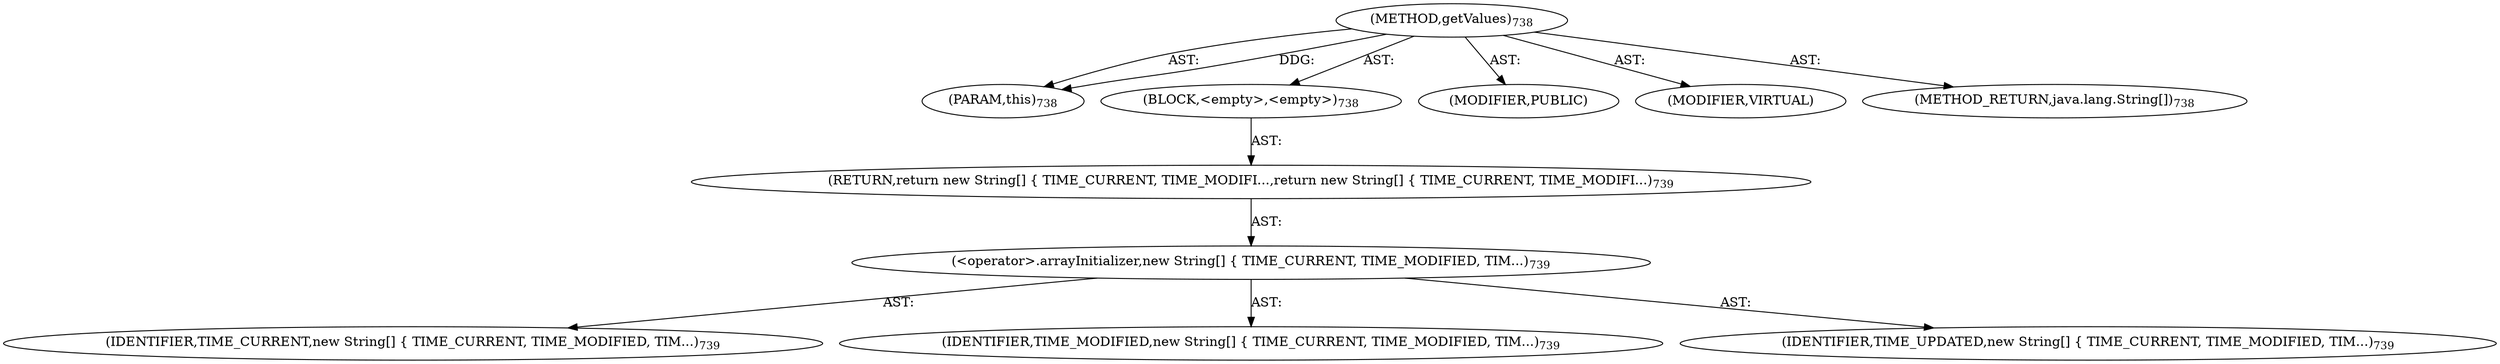 digraph "getValues" {  
"111669149750" [label = <(METHOD,getValues)<SUB>738</SUB>> ]
"115964117077" [label = <(PARAM,this)<SUB>738</SUB>> ]
"25769803900" [label = <(BLOCK,&lt;empty&gt;,&lt;empty&gt;)<SUB>738</SUB>> ]
"146028888112" [label = <(RETURN,return new String[] { TIME_CURRENT, TIME_MODIFI...,return new String[] { TIME_CURRENT, TIME_MODIFI...)<SUB>739</SUB>> ]
"30064771514" [label = <(&lt;operator&gt;.arrayInitializer,new String[] { TIME_CURRENT, TIME_MODIFIED, TIM...)<SUB>739</SUB>> ]
"68719477090" [label = <(IDENTIFIER,TIME_CURRENT,new String[] { TIME_CURRENT, TIME_MODIFIED, TIM...)<SUB>739</SUB>> ]
"68719477091" [label = <(IDENTIFIER,TIME_MODIFIED,new String[] { TIME_CURRENT, TIME_MODIFIED, TIM...)<SUB>739</SUB>> ]
"68719477092" [label = <(IDENTIFIER,TIME_UPDATED,new String[] { TIME_CURRENT, TIME_MODIFIED, TIM...)<SUB>739</SUB>> ]
"133143986310" [label = <(MODIFIER,PUBLIC)> ]
"133143986311" [label = <(MODIFIER,VIRTUAL)> ]
"128849018934" [label = <(METHOD_RETURN,java.lang.String[])<SUB>738</SUB>> ]
  "111669149750" -> "115964117077"  [ label = "AST: "] 
  "111669149750" -> "25769803900"  [ label = "AST: "] 
  "111669149750" -> "133143986310"  [ label = "AST: "] 
  "111669149750" -> "133143986311"  [ label = "AST: "] 
  "111669149750" -> "128849018934"  [ label = "AST: "] 
  "25769803900" -> "146028888112"  [ label = "AST: "] 
  "146028888112" -> "30064771514"  [ label = "AST: "] 
  "30064771514" -> "68719477090"  [ label = "AST: "] 
  "30064771514" -> "68719477091"  [ label = "AST: "] 
  "30064771514" -> "68719477092"  [ label = "AST: "] 
  "111669149750" -> "115964117077"  [ label = "DDG: "] 
}
